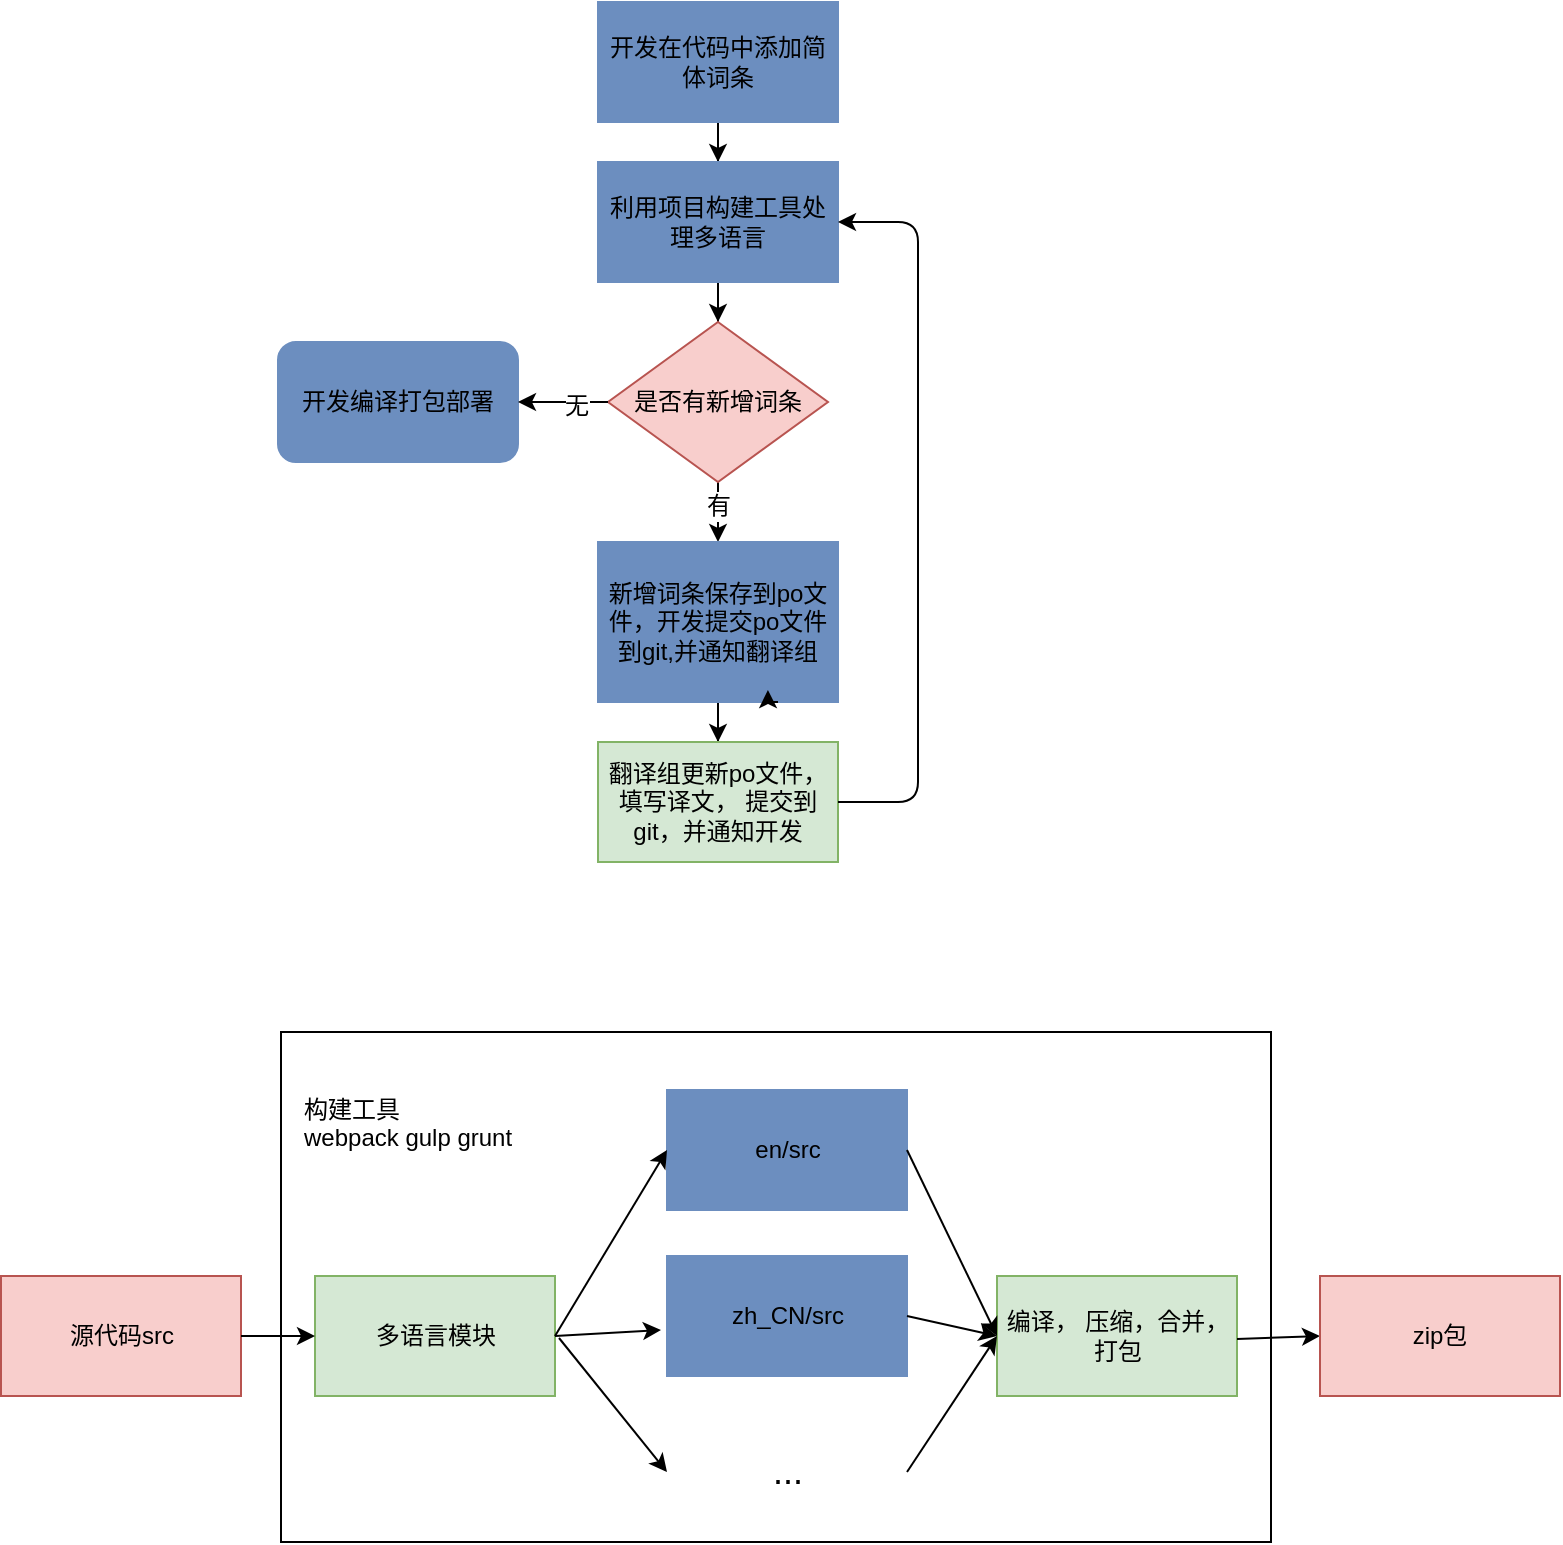 <mxfile version="10.9.7" type="github"><diagram id="v3ej5RTlPHPo5_hgVtmj" name="Page-1"><mxGraphModel dx="946" dy="648" grid="0" gridSize="10" guides="1" tooltips="1" connect="1" arrows="1" fold="1" page="1" pageScale="1" pageWidth="827" pageHeight="1169" background="none" math="0" shadow="0"><root><mxCell id="0"/><mxCell id="1" parent="0"/><mxCell id="IXAPTuTnAfqj0Hr9HlAc-29" value="" style="rounded=0;whiteSpace=wrap;html=1;fillColor=#FFFFFF;strokeColor=#000000;" parent="1" vertex="1"><mxGeometry x="161.5" y="575" width="495" height="255" as="geometry"/></mxCell><mxCell id="IXAPTuTnAfqj0Hr9HlAc-10" value="" style="edgeStyle=orthogonalEdgeStyle;rounded=0;orthogonalLoop=1;jettySize=auto;html=1;" parent="1" source="IXAPTuTnAfqj0Hr9HlAc-3" target="IXAPTuTnAfqj0Hr9HlAc-4" edge="1"><mxGeometry relative="1" as="geometry"/></mxCell><mxCell id="IXAPTuTnAfqj0Hr9HlAc-3" value="开发在代码中添加简体词条" style="rounded=0;whiteSpace=wrap;html=1;fillColor=#6C8EBF;strokeColor=#6c8ebf;" parent="1" vertex="1"><mxGeometry x="320" y="60" width="120" height="60" as="geometry"/></mxCell><mxCell id="IXAPTuTnAfqj0Hr9HlAc-14" value="" style="edgeStyle=orthogonalEdgeStyle;rounded=0;orthogonalLoop=1;jettySize=auto;html=1;" parent="1" source="IXAPTuTnAfqj0Hr9HlAc-4" target="IXAPTuTnAfqj0Hr9HlAc-5" edge="1"><mxGeometry relative="1" as="geometry"/></mxCell><mxCell id="IXAPTuTnAfqj0Hr9HlAc-4" value="利用项目构建工具处理多语言" style="rounded=0;whiteSpace=wrap;html=1;fillColor=#6C8EBF;strokeColor=#6c8ebf;" parent="1" vertex="1"><mxGeometry x="320" y="140" width="120" height="60" as="geometry"/></mxCell><mxCell id="IXAPTuTnAfqj0Hr9HlAc-15" value="" style="edgeStyle=orthogonalEdgeStyle;rounded=0;orthogonalLoop=1;jettySize=auto;html=1;" parent="1" source="IXAPTuTnAfqj0Hr9HlAc-5" target="IXAPTuTnAfqj0Hr9HlAc-6" edge="1"><mxGeometry relative="1" as="geometry"/></mxCell><mxCell id="IXAPTuTnAfqj0Hr9HlAc-17" value="有" style="text;html=1;resizable=0;points=[];align=center;verticalAlign=middle;labelBackgroundColor=#ffffff;" parent="IXAPTuTnAfqj0Hr9HlAc-15" vertex="1" connectable="0"><mxGeometry x="0.28" relative="1" as="geometry"><mxPoint as="offset"/></mxGeometry></mxCell><mxCell id="IXAPTuTnAfqj0Hr9HlAc-5" value="是否有新增词条" style="rhombus;whiteSpace=wrap;html=1;fillColor=#f8cecc;strokeColor=#b85450;" parent="1" vertex="1"><mxGeometry x="325" y="220" width="110" height="80" as="geometry"/></mxCell><mxCell id="IXAPTuTnAfqj0Hr9HlAc-19" value="" style="edgeStyle=orthogonalEdgeStyle;rounded=0;orthogonalLoop=1;jettySize=auto;html=1;" parent="1" source="IXAPTuTnAfqj0Hr9HlAc-6" target="IXAPTuTnAfqj0Hr9HlAc-18" edge="1"><mxGeometry relative="1" as="geometry"/></mxCell><mxCell id="IXAPTuTnAfqj0Hr9HlAc-6" value="新增词条保存到po文件，开发提交po文件到git,并通知翻译组" style="rounded=0;whiteSpace=wrap;html=1;fillColor=#6C8EBF;strokeColor=#6C8EBF;" parent="1" vertex="1"><mxGeometry x="320" y="330" width="120" height="80" as="geometry"/></mxCell><mxCell id="IXAPTuTnAfqj0Hr9HlAc-18" value="翻译组更新po文件，填写译文， 提交到git，并通知开发" style="rounded=0;whiteSpace=wrap;html=1;fillColor=#d5e8d4;strokeColor=#82b366;" parent="1" vertex="1"><mxGeometry x="320" y="430" width="120" height="60" as="geometry"/></mxCell><mxCell id="IXAPTuTnAfqj0Hr9HlAc-20" value="" style="endArrow=classic;html=1;exitX=1;exitY=0.5;exitDx=0;exitDy=0;entryX=1;entryY=0.5;entryDx=0;entryDy=0;" parent="1" source="IXAPTuTnAfqj0Hr9HlAc-18" target="IXAPTuTnAfqj0Hr9HlAc-4" edge="1"><mxGeometry width="50" height="50" relative="1" as="geometry"><mxPoint x="460" y="465" as="sourcePoint"/><mxPoint x="510" y="415" as="targetPoint"/><Array as="points"><mxPoint x="480" y="460"/><mxPoint x="480" y="260"/><mxPoint x="480" y="170"/></Array></mxGeometry></mxCell><mxCell id="IXAPTuTnAfqj0Hr9HlAc-23" value="开发编译打包部署" style="rounded=1;whiteSpace=wrap;html=1;fillColor=#6C8EBF;strokeColor=#6c8ebf;" parent="1" vertex="1"><mxGeometry x="160" y="230" width="120" height="60" as="geometry"/></mxCell><mxCell id="IXAPTuTnAfqj0Hr9HlAc-24" value="" style="endArrow=classic;html=1;exitX=0;exitY=0.5;exitDx=0;exitDy=0;entryX=1;entryY=0.5;entryDx=0;entryDy=0;" parent="1" source="IXAPTuTnAfqj0Hr9HlAc-5" target="IXAPTuTnAfqj0Hr9HlAc-23" edge="1"><mxGeometry width="50" height="50" relative="1" as="geometry"><mxPoint x="290" y="260" as="sourcePoint"/><mxPoint x="290" y="320" as="targetPoint"/></mxGeometry></mxCell><mxCell id="IXAPTuTnAfqj0Hr9HlAc-25" value="无" style="text;html=1;resizable=0;points=[];align=center;verticalAlign=middle;labelBackgroundColor=#ffffff;" parent="IXAPTuTnAfqj0Hr9HlAc-24" vertex="1" connectable="0"><mxGeometry x="-0.289" y="2" relative="1" as="geometry"><mxPoint as="offset"/></mxGeometry></mxCell><mxCell id="IXAPTuTnAfqj0Hr9HlAc-26" value="源代码src" style="rounded=0;whiteSpace=wrap;html=1;fillColor=#f8cecc;strokeColor=#b85450;" parent="1" vertex="1"><mxGeometry x="21.5" y="697" width="120" height="60" as="geometry"/></mxCell><mxCell id="IXAPTuTnAfqj0Hr9HlAc-37" value="多语言模块" style="rounded=0;whiteSpace=wrap;html=1;fillColor=#d5e8d4;strokeColor=#82b366;" parent="1" vertex="1"><mxGeometry x="178.5" y="697" width="120" height="60" as="geometry"/></mxCell><mxCell id="IXAPTuTnAfqj0Hr9HlAc-41" value="zh_CN/src" style="rounded=0;whiteSpace=wrap;html=1;fillColor=#6C8EBF;strokeColor=#6c8ebf;" parent="1" vertex="1"><mxGeometry x="354.5" y="687" width="120" height="60" as="geometry"/></mxCell><mxCell id="IXAPTuTnAfqj0Hr9HlAc-42" value="&lt;font style=&quot;font-size: 18px&quot;&gt;...&lt;/font&gt;" style="rounded=0;whiteSpace=wrap;html=1;strokeColor=none;fillColor=none;" parent="1" vertex="1"><mxGeometry x="354.5" y="765" width="120" height="60" as="geometry"/></mxCell><mxCell id="IXAPTuTnAfqj0Hr9HlAc-43" value="en/src" style="rounded=0;whiteSpace=wrap;html=1;fillColor=#6C8EBF;strokeColor=#6c8ebf;" parent="1" vertex="1"><mxGeometry x="354.5" y="604" width="120" height="60" as="geometry"/></mxCell><mxCell id="IXAPTuTnAfqj0Hr9HlAc-44" value="编译， 压缩，合并，打包" style="rounded=0;whiteSpace=wrap;html=1;fillColor=#d5e8d4;strokeColor=#82b366;" parent="1" vertex="1"><mxGeometry x="519.5" y="697" width="120" height="60" as="geometry"/></mxCell><mxCell id="IXAPTuTnAfqj0Hr9HlAc-45" value="构建工具&lt;br&gt;webpack gulp grunt&lt;br&gt;" style="text;html=1;resizable=0;points=[];autosize=1;align=left;verticalAlign=top;spacingTop=-4;" parent="1" vertex="1"><mxGeometry x="170.5" y="604" width="114" height="28" as="geometry"/></mxCell><mxCell id="IXAPTuTnAfqj0Hr9HlAc-46" value="" style="endArrow=classic;html=1;exitX=1;exitY=0.5;exitDx=0;exitDy=0;entryX=0;entryY=0.5;entryDx=0;entryDy=0;" parent="1" source="IXAPTuTnAfqj0Hr9HlAc-26" target="IXAPTuTnAfqj0Hr9HlAc-37" edge="1"><mxGeometry width="50" height="50" relative="1" as="geometry"><mxPoint x="8.5" y="959" as="sourcePoint"/><mxPoint x="58.5" y="909" as="targetPoint"/></mxGeometry></mxCell><mxCell id="IXAPTuTnAfqj0Hr9HlAc-47" value="" style="endArrow=classic;html=1;entryX=0;entryY=0.5;entryDx=0;entryDy=0;exitX=1;exitY=0.5;exitDx=0;exitDy=0;" parent="1" source="IXAPTuTnAfqj0Hr9HlAc-37" target="IXAPTuTnAfqj0Hr9HlAc-43" edge="1"><mxGeometry width="50" height="50" relative="1" as="geometry"><mxPoint x="1.5" y="1038" as="sourcePoint"/><mxPoint x="51.5" y="988" as="targetPoint"/></mxGeometry></mxCell><mxCell id="IXAPTuTnAfqj0Hr9HlAc-48" value="" style="endArrow=classic;html=1;entryX=-0.025;entryY=0.617;entryDx=0;entryDy=0;entryPerimeter=0;exitX=1;exitY=0.5;exitDx=0;exitDy=0;" parent="1" source="IXAPTuTnAfqj0Hr9HlAc-37" target="IXAPTuTnAfqj0Hr9HlAc-41" edge="1"><mxGeometry width="50" height="50" relative="1" as="geometry"><mxPoint x="8.5" y="924" as="sourcePoint"/><mxPoint x="58.5" y="874" as="targetPoint"/></mxGeometry></mxCell><mxCell id="IXAPTuTnAfqj0Hr9HlAc-49" value="" style="endArrow=classic;html=1;entryX=0;entryY=0.5;entryDx=0;entryDy=0;" parent="1" target="IXAPTuTnAfqj0Hr9HlAc-42" edge="1"><mxGeometry width="50" height="50" relative="1" as="geometry"><mxPoint x="300.5" y="728" as="sourcePoint"/><mxPoint x="58.5" y="874" as="targetPoint"/></mxGeometry></mxCell><mxCell id="IXAPTuTnAfqj0Hr9HlAc-50" value="" style="endArrow=classic;html=1;entryX=0;entryY=0.5;entryDx=0;entryDy=0;exitX=1;exitY=0.5;exitDx=0;exitDy=0;" parent="1" source="IXAPTuTnAfqj0Hr9HlAc-43" target="IXAPTuTnAfqj0Hr9HlAc-44" edge="1"><mxGeometry width="50" height="50" relative="1" as="geometry"><mxPoint x="8.5" y="924" as="sourcePoint"/><mxPoint x="58.5" y="874" as="targetPoint"/></mxGeometry></mxCell><mxCell id="IXAPTuTnAfqj0Hr9HlAc-51" value="" style="endArrow=classic;html=1;exitX=1;exitY=0.5;exitDx=0;exitDy=0;entryX=0;entryY=0.5;entryDx=0;entryDy=0;" parent="1" source="IXAPTuTnAfqj0Hr9HlAc-41" target="IXAPTuTnAfqj0Hr9HlAc-44" edge="1"><mxGeometry width="50" height="50" relative="1" as="geometry"><mxPoint x="1.5" y="1003" as="sourcePoint"/><mxPoint x="509.5" y="727" as="targetPoint"/></mxGeometry></mxCell><mxCell id="IXAPTuTnAfqj0Hr9HlAc-52" value="" style="endArrow=classic;html=1;exitX=1;exitY=0.5;exitDx=0;exitDy=0;entryX=0;entryY=0.5;entryDx=0;entryDy=0;" parent="1" source="IXAPTuTnAfqj0Hr9HlAc-42" edge="1" target="IXAPTuTnAfqj0Hr9HlAc-44"><mxGeometry width="50" height="50" relative="1" as="geometry"><mxPoint x="380.5" y="930" as="sourcePoint"/><mxPoint x="515.5" y="731" as="targetPoint"/></mxGeometry></mxCell><mxCell id="UDZbAPYbcCu8LSO6CcTL-1" style="edgeStyle=orthogonalEdgeStyle;rounded=0;orthogonalLoop=1;jettySize=auto;html=1;exitX=0.75;exitY=1;exitDx=0;exitDy=0;entryX=0.708;entryY=0.925;entryDx=0;entryDy=0;entryPerimeter=0;" edge="1" parent="1" source="IXAPTuTnAfqj0Hr9HlAc-6" target="IXAPTuTnAfqj0Hr9HlAc-6"><mxGeometry relative="1" as="geometry"/></mxCell><mxCell id="UDZbAPYbcCu8LSO6CcTL-3" value="" style="endArrow=classic;html=1;exitX=1;exitY=0.5;exitDx=0;exitDy=0;entryX=0;entryY=0.5;entryDx=0;entryDy=0;" edge="1" parent="1" target="UDZbAPYbcCu8LSO6CcTL-4"><mxGeometry width="50" height="50" relative="1" as="geometry"><mxPoint x="639.5" y="728.5" as="sourcePoint"/><mxPoint x="675" y="726" as="targetPoint"/></mxGeometry></mxCell><mxCell id="UDZbAPYbcCu8LSO6CcTL-4" value="zip包" style="rounded=0;whiteSpace=wrap;html=1;fillColor=#f8cecc;strokeColor=#b85450;" vertex="1" parent="1"><mxGeometry x="681" y="697" width="120" height="60" as="geometry"/></mxCell></root></mxGraphModel></diagram></mxfile>